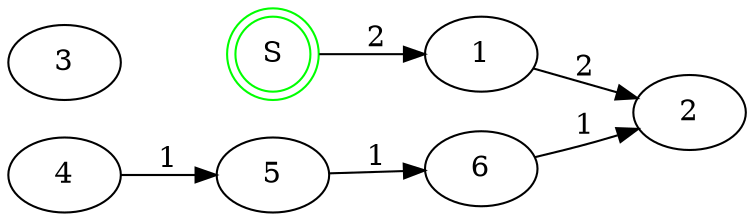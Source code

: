 digraph g {
rankdir = LR
0;1;2;3;4;5;6;
0[label="S", color="green", shape="doublecircle"]

0 -> 1[label="2"]
1 -> 2[label="2"]
4 -> 5[label="1"]
5 -> 6[label="1"]
6 -> 2[label="1"]
}
